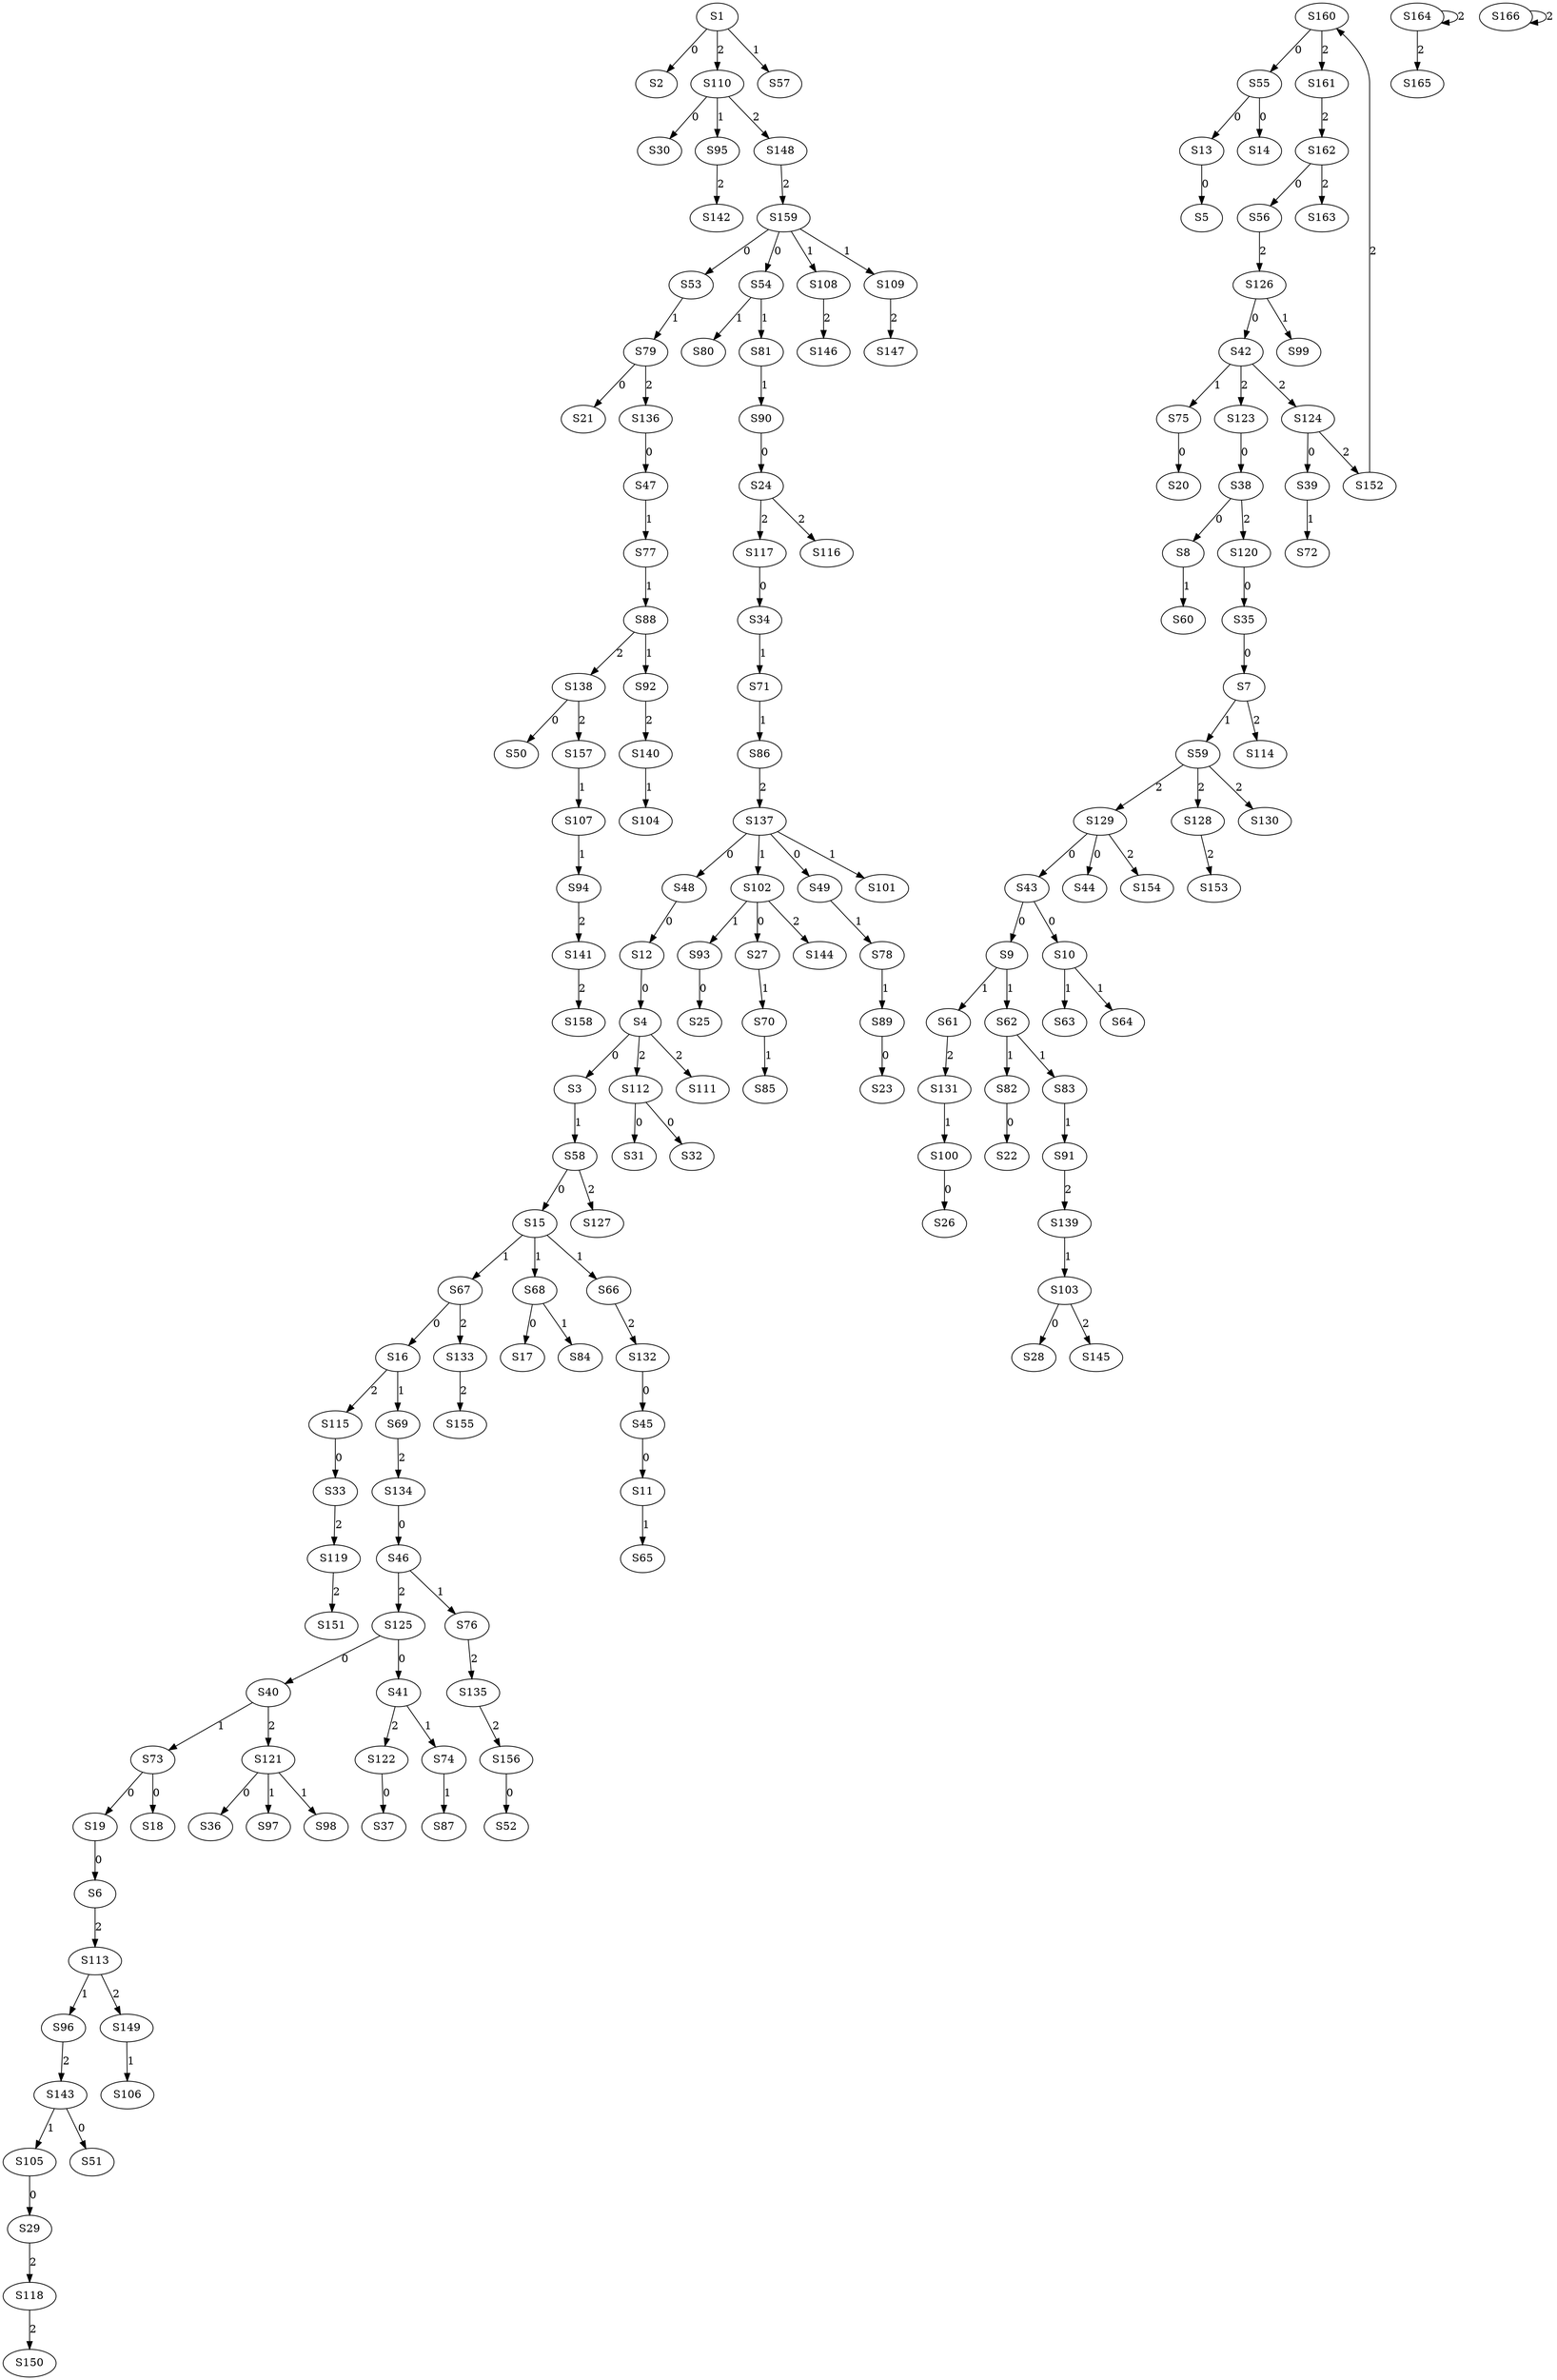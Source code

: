 strict digraph {
	S1 -> S2 [ label = 0 ];
	S4 -> S3 [ label = 0 ];
	S12 -> S4 [ label = 0 ];
	S13 -> S5 [ label = 0 ];
	S19 -> S6 [ label = 0 ];
	S35 -> S7 [ label = 0 ];
	S38 -> S8 [ label = 0 ];
	S43 -> S9 [ label = 0 ];
	S43 -> S10 [ label = 0 ];
	S45 -> S11 [ label = 0 ];
	S48 -> S12 [ label = 0 ];
	S55 -> S13 [ label = 0 ];
	S55 -> S14 [ label = 0 ];
	S58 -> S15 [ label = 0 ];
	S67 -> S16 [ label = 0 ];
	S68 -> S17 [ label = 0 ];
	S73 -> S18 [ label = 0 ];
	S73 -> S19 [ label = 0 ];
	S75 -> S20 [ label = 0 ];
	S79 -> S21 [ label = 0 ];
	S82 -> S22 [ label = 0 ];
	S89 -> S23 [ label = 0 ];
	S90 -> S24 [ label = 0 ];
	S93 -> S25 [ label = 0 ];
	S100 -> S26 [ label = 0 ];
	S102 -> S27 [ label = 0 ];
	S103 -> S28 [ label = 0 ];
	S105 -> S29 [ label = 0 ];
	S110 -> S30 [ label = 0 ];
	S112 -> S31 [ label = 0 ];
	S112 -> S32 [ label = 0 ];
	S115 -> S33 [ label = 0 ];
	S117 -> S34 [ label = 0 ];
	S120 -> S35 [ label = 0 ];
	S121 -> S36 [ label = 0 ];
	S122 -> S37 [ label = 0 ];
	S123 -> S38 [ label = 0 ];
	S124 -> S39 [ label = 0 ];
	S125 -> S40 [ label = 0 ];
	S125 -> S41 [ label = 0 ];
	S126 -> S42 [ label = 0 ];
	S129 -> S43 [ label = 0 ];
	S129 -> S44 [ label = 0 ];
	S132 -> S45 [ label = 0 ];
	S134 -> S46 [ label = 0 ];
	S136 -> S47 [ label = 0 ];
	S137 -> S48 [ label = 0 ];
	S137 -> S49 [ label = 0 ];
	S138 -> S50 [ label = 0 ];
	S143 -> S51 [ label = 0 ];
	S156 -> S52 [ label = 0 ];
	S159 -> S53 [ label = 0 ];
	S159 -> S54 [ label = 0 ];
	S160 -> S55 [ label = 0 ];
	S162 -> S56 [ label = 0 ];
	S1 -> S57 [ label = 1 ];
	S3 -> S58 [ label = 1 ];
	S7 -> S59 [ label = 1 ];
	S8 -> S60 [ label = 1 ];
	S9 -> S61 [ label = 1 ];
	S9 -> S62 [ label = 1 ];
	S10 -> S63 [ label = 1 ];
	S10 -> S64 [ label = 1 ];
	S11 -> S65 [ label = 1 ];
	S15 -> S66 [ label = 1 ];
	S15 -> S67 [ label = 1 ];
	S15 -> S68 [ label = 1 ];
	S16 -> S69 [ label = 1 ];
	S27 -> S70 [ label = 1 ];
	S34 -> S71 [ label = 1 ];
	S39 -> S72 [ label = 1 ];
	S40 -> S73 [ label = 1 ];
	S41 -> S74 [ label = 1 ];
	S42 -> S75 [ label = 1 ];
	S46 -> S76 [ label = 1 ];
	S47 -> S77 [ label = 1 ];
	S49 -> S78 [ label = 1 ];
	S53 -> S79 [ label = 1 ];
	S54 -> S80 [ label = 1 ];
	S54 -> S81 [ label = 1 ];
	S62 -> S82 [ label = 1 ];
	S62 -> S83 [ label = 1 ];
	S68 -> S84 [ label = 1 ];
	S70 -> S85 [ label = 1 ];
	S71 -> S86 [ label = 1 ];
	S74 -> S87 [ label = 1 ];
	S77 -> S88 [ label = 1 ];
	S78 -> S89 [ label = 1 ];
	S81 -> S90 [ label = 1 ];
	S83 -> S91 [ label = 1 ];
	S88 -> S92 [ label = 1 ];
	S102 -> S93 [ label = 1 ];
	S107 -> S94 [ label = 1 ];
	S110 -> S95 [ label = 1 ];
	S113 -> S96 [ label = 1 ];
	S121 -> S97 [ label = 1 ];
	S121 -> S98 [ label = 1 ];
	S126 -> S99 [ label = 1 ];
	S131 -> S100 [ label = 1 ];
	S137 -> S101 [ label = 1 ];
	S137 -> S102 [ label = 1 ];
	S139 -> S103 [ label = 1 ];
	S140 -> S104 [ label = 1 ];
	S143 -> S105 [ label = 1 ];
	S149 -> S106 [ label = 1 ];
	S157 -> S107 [ label = 1 ];
	S159 -> S108 [ label = 1 ];
	S159 -> S109 [ label = 1 ];
	S1 -> S110 [ label = 2 ];
	S4 -> S111 [ label = 2 ];
	S4 -> S112 [ label = 2 ];
	S6 -> S113 [ label = 2 ];
	S7 -> S114 [ label = 2 ];
	S16 -> S115 [ label = 2 ];
	S24 -> S116 [ label = 2 ];
	S24 -> S117 [ label = 2 ];
	S29 -> S118 [ label = 2 ];
	S33 -> S119 [ label = 2 ];
	S38 -> S120 [ label = 2 ];
	S40 -> S121 [ label = 2 ];
	S41 -> S122 [ label = 2 ];
	S42 -> S123 [ label = 2 ];
	S42 -> S124 [ label = 2 ];
	S46 -> S125 [ label = 2 ];
	S56 -> S126 [ label = 2 ];
	S58 -> S127 [ label = 2 ];
	S59 -> S128 [ label = 2 ];
	S59 -> S129 [ label = 2 ];
	S59 -> S130 [ label = 2 ];
	S61 -> S131 [ label = 2 ];
	S66 -> S132 [ label = 2 ];
	S67 -> S133 [ label = 2 ];
	S69 -> S134 [ label = 2 ];
	S76 -> S135 [ label = 2 ];
	S79 -> S136 [ label = 2 ];
	S86 -> S137 [ label = 2 ];
	S88 -> S138 [ label = 2 ];
	S91 -> S139 [ label = 2 ];
	S92 -> S140 [ label = 2 ];
	S94 -> S141 [ label = 2 ];
	S95 -> S142 [ label = 2 ];
	S96 -> S143 [ label = 2 ];
	S102 -> S144 [ label = 2 ];
	S103 -> S145 [ label = 2 ];
	S108 -> S146 [ label = 2 ];
	S109 -> S147 [ label = 2 ];
	S110 -> S148 [ label = 2 ];
	S113 -> S149 [ label = 2 ];
	S118 -> S150 [ label = 2 ];
	S119 -> S151 [ label = 2 ];
	S124 -> S152 [ label = 2 ];
	S128 -> S153 [ label = 2 ];
	S129 -> S154 [ label = 2 ];
	S133 -> S155 [ label = 2 ];
	S135 -> S156 [ label = 2 ];
	S138 -> S157 [ label = 2 ];
	S141 -> S158 [ label = 2 ];
	S148 -> S159 [ label = 2 ];
	S152 -> S160 [ label = 2 ];
	S160 -> S161 [ label = 2 ];
	S161 -> S162 [ label = 2 ];
	S162 -> S163 [ label = 2 ];
	S164 -> S164 [ label = 2 ];
	S164 -> S165 [ label = 2 ];
	S166 -> S166 [ label = 2 ];
}